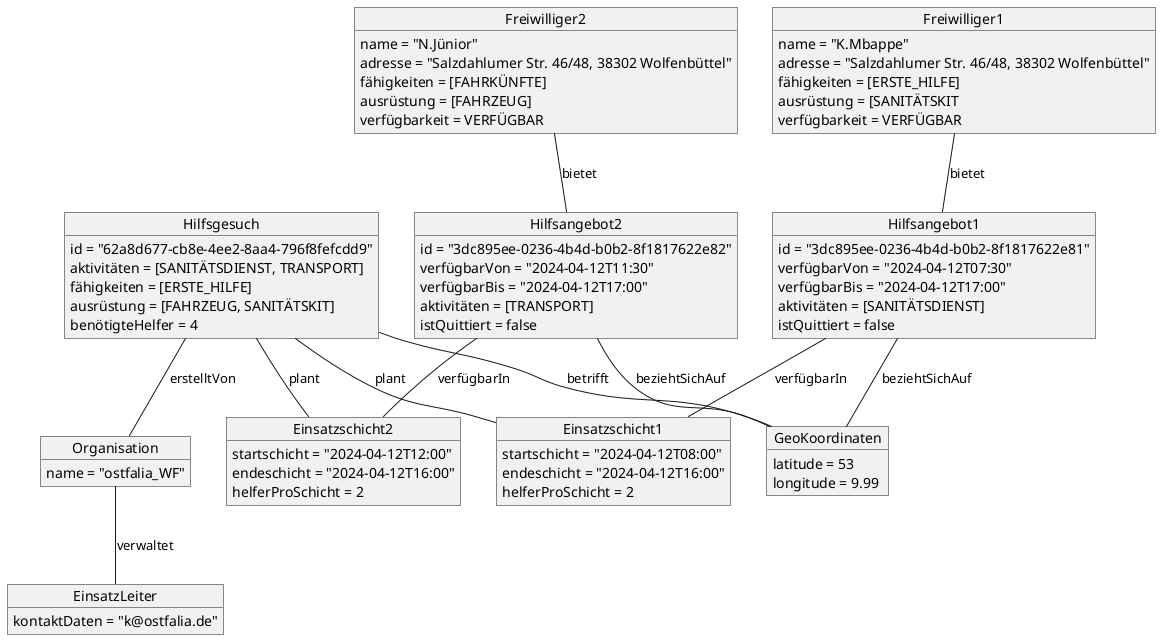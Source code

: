 @startuml

object Organisation {
  name = "ostfalia_WF"
}

object EinsatzLeiter {
  kontaktDaten = "k@ostfalia.de"
}

object Hilfsgesuch {
   id = "62a8d677-cb8e-4ee2-8aa4-796f8fefcdd9"
   aktivitäten = [SANITÄTSDIENST, TRANSPORT]
   fähigkeiten = [ERSTE_HILFE]
   ausrüstung = [FAHRZEUG, SANITÄTSKIT]
   benötigteHelfer = 4

}

object GeoKoordinaten {
  latitude = 53
  longitude = 9.99
}

object Einsatzschicht1 {
  startschicht = "2024-04-12T08:00"
  endeschicht = "2024-04-12T16:00"
  helferProSchicht = 2
}
object Einsatzschicht2 {
  startschicht = "2024-04-12T12:00"
  endeschicht = "2024-04-12T16:00"
  helferProSchicht = 2
}
object Freiwilliger1 {
  name = "K.Mbappe"
  adresse = "Salzdahlumer Str. 46/48, 38302 Wolfenbüttel"
 fähigkeiten = [ERSTE_HILFE]
  ausrüstung = [SANITÄTSKIT
  verfügbarkeit = VERFÜGBAR
}
object Freiwilliger2 {
  name = "N.Jünior"
  adresse = "Salzdahlumer Str. 46/48, 38302 Wolfenbüttel"
  fähigkeiten = [FAHRKÜNFTE]
  ausrüstung = [FAHRZEUG]
  verfügbarkeit = VERFÜGBAR
}
object Hilfsangebot1 {
  id = "3dc895ee-0236-4b4d-b0b2-8f1817622e81"
  verfügbarVon = "2024-04-12T07:30"
  verfügbarBis = "2024-04-12T17:00"
  aktivitäten = [SANITÄTSDIENST]
  istQuittiert = false
}
object Hilfsangebot2 {
  id = "3dc895ee-0236-4b4d-b0b2-8f1817622e82"
  verfügbarVon = "2024-04-12T11:30"
  verfügbarBis = "2024-04-12T17:00"
  aktivitäten = [TRANSPORT]
  istQuittiert = false
}
Organisation -- EinsatzLeiter : verwaltet
Hilfsgesuch -- Organisation : erstelltVon
Hilfsgesuch -- GeoKoordinaten : betrifft
Hilfsgesuch -- Einsatzschicht1 : plant
Hilfsgesuch -- Einsatzschicht2 : plant

Freiwilliger1 -- Hilfsangebot1 : bietet
Hilfsangebot1 -- GeoKoordinaten : beziehtSichAuf
Hilfsangebot1 -- Einsatzschicht1 : verfügbarIn

Freiwilliger2 -- Hilfsangebot2 : bietet
Hilfsangebot2 -- GeoKoordinaten : beziehtSichAuf
Hilfsangebot2 -- Einsatzschicht2 : verfügbarIn
@enduml
